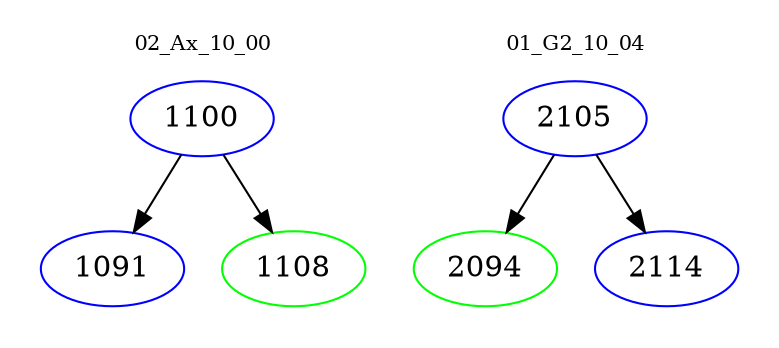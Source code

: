 digraph{
subgraph cluster_0 {
color = white
label = "02_Ax_10_00";
fontsize=10;
T0_1100 [label="1100", color="blue"]
T0_1100 -> T0_1091 [color="black"]
T0_1091 [label="1091", color="blue"]
T0_1100 -> T0_1108 [color="black"]
T0_1108 [label="1108", color="green"]
}
subgraph cluster_1 {
color = white
label = "01_G2_10_04";
fontsize=10;
T1_2105 [label="2105", color="blue"]
T1_2105 -> T1_2094 [color="black"]
T1_2094 [label="2094", color="green"]
T1_2105 -> T1_2114 [color="black"]
T1_2114 [label="2114", color="blue"]
}
}

